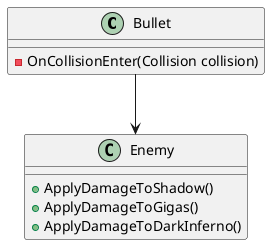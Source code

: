 @startuml
class Bullet {
    -OnCollisionEnter(Collision collision)
}

class Enemy {
    +ApplyDamageToShadow()
    +ApplyDamageToGigas()
    +ApplyDamageToDarkInferno()
}

Bullet --> Enemy
@enduml